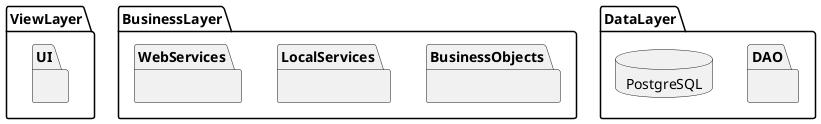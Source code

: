 @startuml "packages"
skinparam componentStyle rectangle

folder ViewLayer {
    package UI {
    }
}
folder BusinessLayer {
    package BusinessObjects {
    }
    package LocalServices {
    }
    package WebServices {
    }
}
folder DataLayer {
    package DAO {
    }
    database PostgreSQL {
    }
}
@enduml